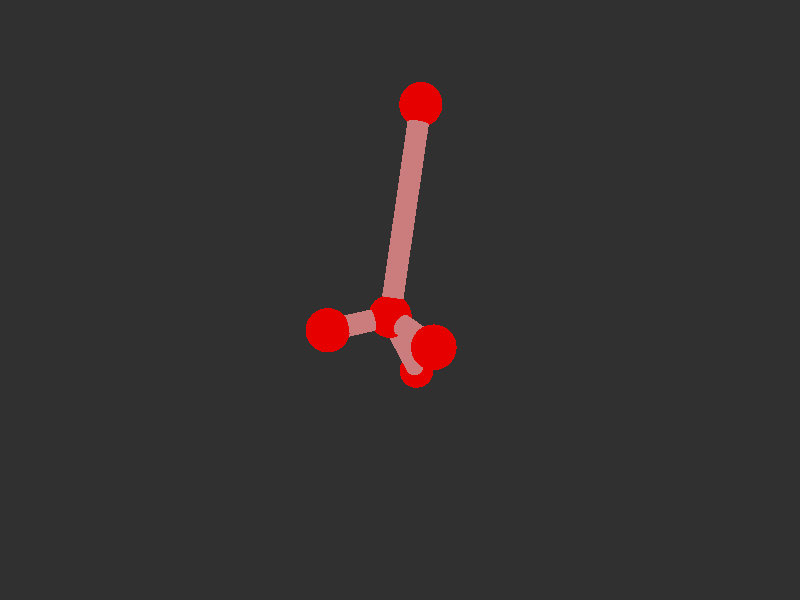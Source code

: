 #version 3.7; 
    global_settings { assumed_gamma 1.0 }
    

    camera {
    location  <20, 20, 20>
    right     x*image_width/image_height
    look_at   <0, 0, 0>
    angle 58
    }

    background { color rgb<1,1,1>*0.03 }


    light_source { <-20, 30, -25> color red 0.6 green 0.6 blue 0.6 }
    light_source { < 20, 30, -25> color red 0.6 green 0.6 blue 0.6 }
    
    #declare m = 1;
    union {

    union {
    sphere { m*<1.2693304462711417,0.01762455030958408,0.6163806097505701>, 1 }        
    sphere {  m*<1.5135777200374887,0.018894955523248623,3.606420963762952>, 1 }
    sphere {  m*<4.006824909100025,0.01889495552324863,-0.6108612447276636>, 1 }
    sphere {  m*<-3.6603478071036615,8.104078885704267,-2.2983760681261796>, 1}
    sphere { m*<-3.694861999860191,-8.15156465692147,-2.318091980523147>, 1 }    

        pigment { color rgb<0.8,0,0>  }
    finish { ambient 0.1 diffuse 0.7 phong 1 }
    }    
    union {
    cylinder { m*<1.5135777200374887,0.018894955523248623,3.606420963762952>, <1.2693304462711417,0.01762455030958408,0.6163806097505701>, 0.5 }
    cylinder { m*<4.006824909100025,0.01889495552324863,-0.6108612447276636>, <1.2693304462711417,0.01762455030958408,0.6163806097505701>, 0.5}
    cylinder { m*<-3.6603478071036615,8.104078885704267,-2.2983760681261796>, <1.2693304462711417,0.01762455030958408,0.6163806097505701>, 0.5 }
    cylinder {  m*<-3.694861999860191,-8.15156465692147,-2.318091980523147>, <1.2693304462711417,0.01762455030958408,0.6163806097505701>, 0.5}

    pigment { color rgb<0.6,.2,.2>  }
    finish { ambient 0.1 diffuse 0.7 phong 1 }    
    }
    
    // rotate <0, 0, 0>
    }
    #version 3.7; 
    global_settings { assumed_gamma 1.0 }
    

    camera {
    location  <20, 20, 20>
    right     x*image_width/image_height
    look_at   <0, 0, 0>
    angle 58
    }

    background { color rgb<1,1,1>*0.03 }


    light_source { <-20, 30, -25> color red 0.6 green 0.6 blue 0.6 }
    light_source { < 20, 30, -25> color red 0.6 green 0.6 blue 0.6 }
    
    #declare m = 1;
    union {

    union {
    sphere { m*<1.2693304462711417,0.01762455030958408,0.6163806097505701>, 1 }        
    sphere {  m*<1.5135777200374887,0.018894955523248623,3.606420963762952>, 1 }
    sphere {  m*<4.006824909100025,0.01889495552324863,-0.6108612447276636>, 1 }
    sphere {  m*<-3.6603478071036615,8.104078885704267,-2.2983760681261796>, 1}
    sphere { m*<-3.694861999860191,-8.15156465692147,-2.318091980523147>, 1 }    

        pigment { color rgb<0.8,0,0>  }
    finish { ambient 0.1 diffuse 0.7 phong 1 }
    }    
    union {
    cylinder { m*<1.5135777200374887,0.018894955523248623,3.606420963762952>, <1.2693304462711417,0.01762455030958408,0.6163806097505701>, 0.5 }
    cylinder { m*<4.006824909100025,0.01889495552324863,-0.6108612447276636>, <1.2693304462711417,0.01762455030958408,0.6163806097505701>, 0.5}
    cylinder { m*<-3.6603478071036615,8.104078885704267,-2.2983760681261796>, <1.2693304462711417,0.01762455030958408,0.6163806097505701>, 0.5 }
    cylinder {  m*<-3.694861999860191,-8.15156465692147,-2.318091980523147>, <1.2693304462711417,0.01762455030958408,0.6163806097505701>, 0.5}

    pigment { color rgb<0.6,.2,.2>  }
    finish { ambient 0.1 diffuse 0.7 phong 1 }    
    }
    
    // rotate <0, 0, 0>
    }
    